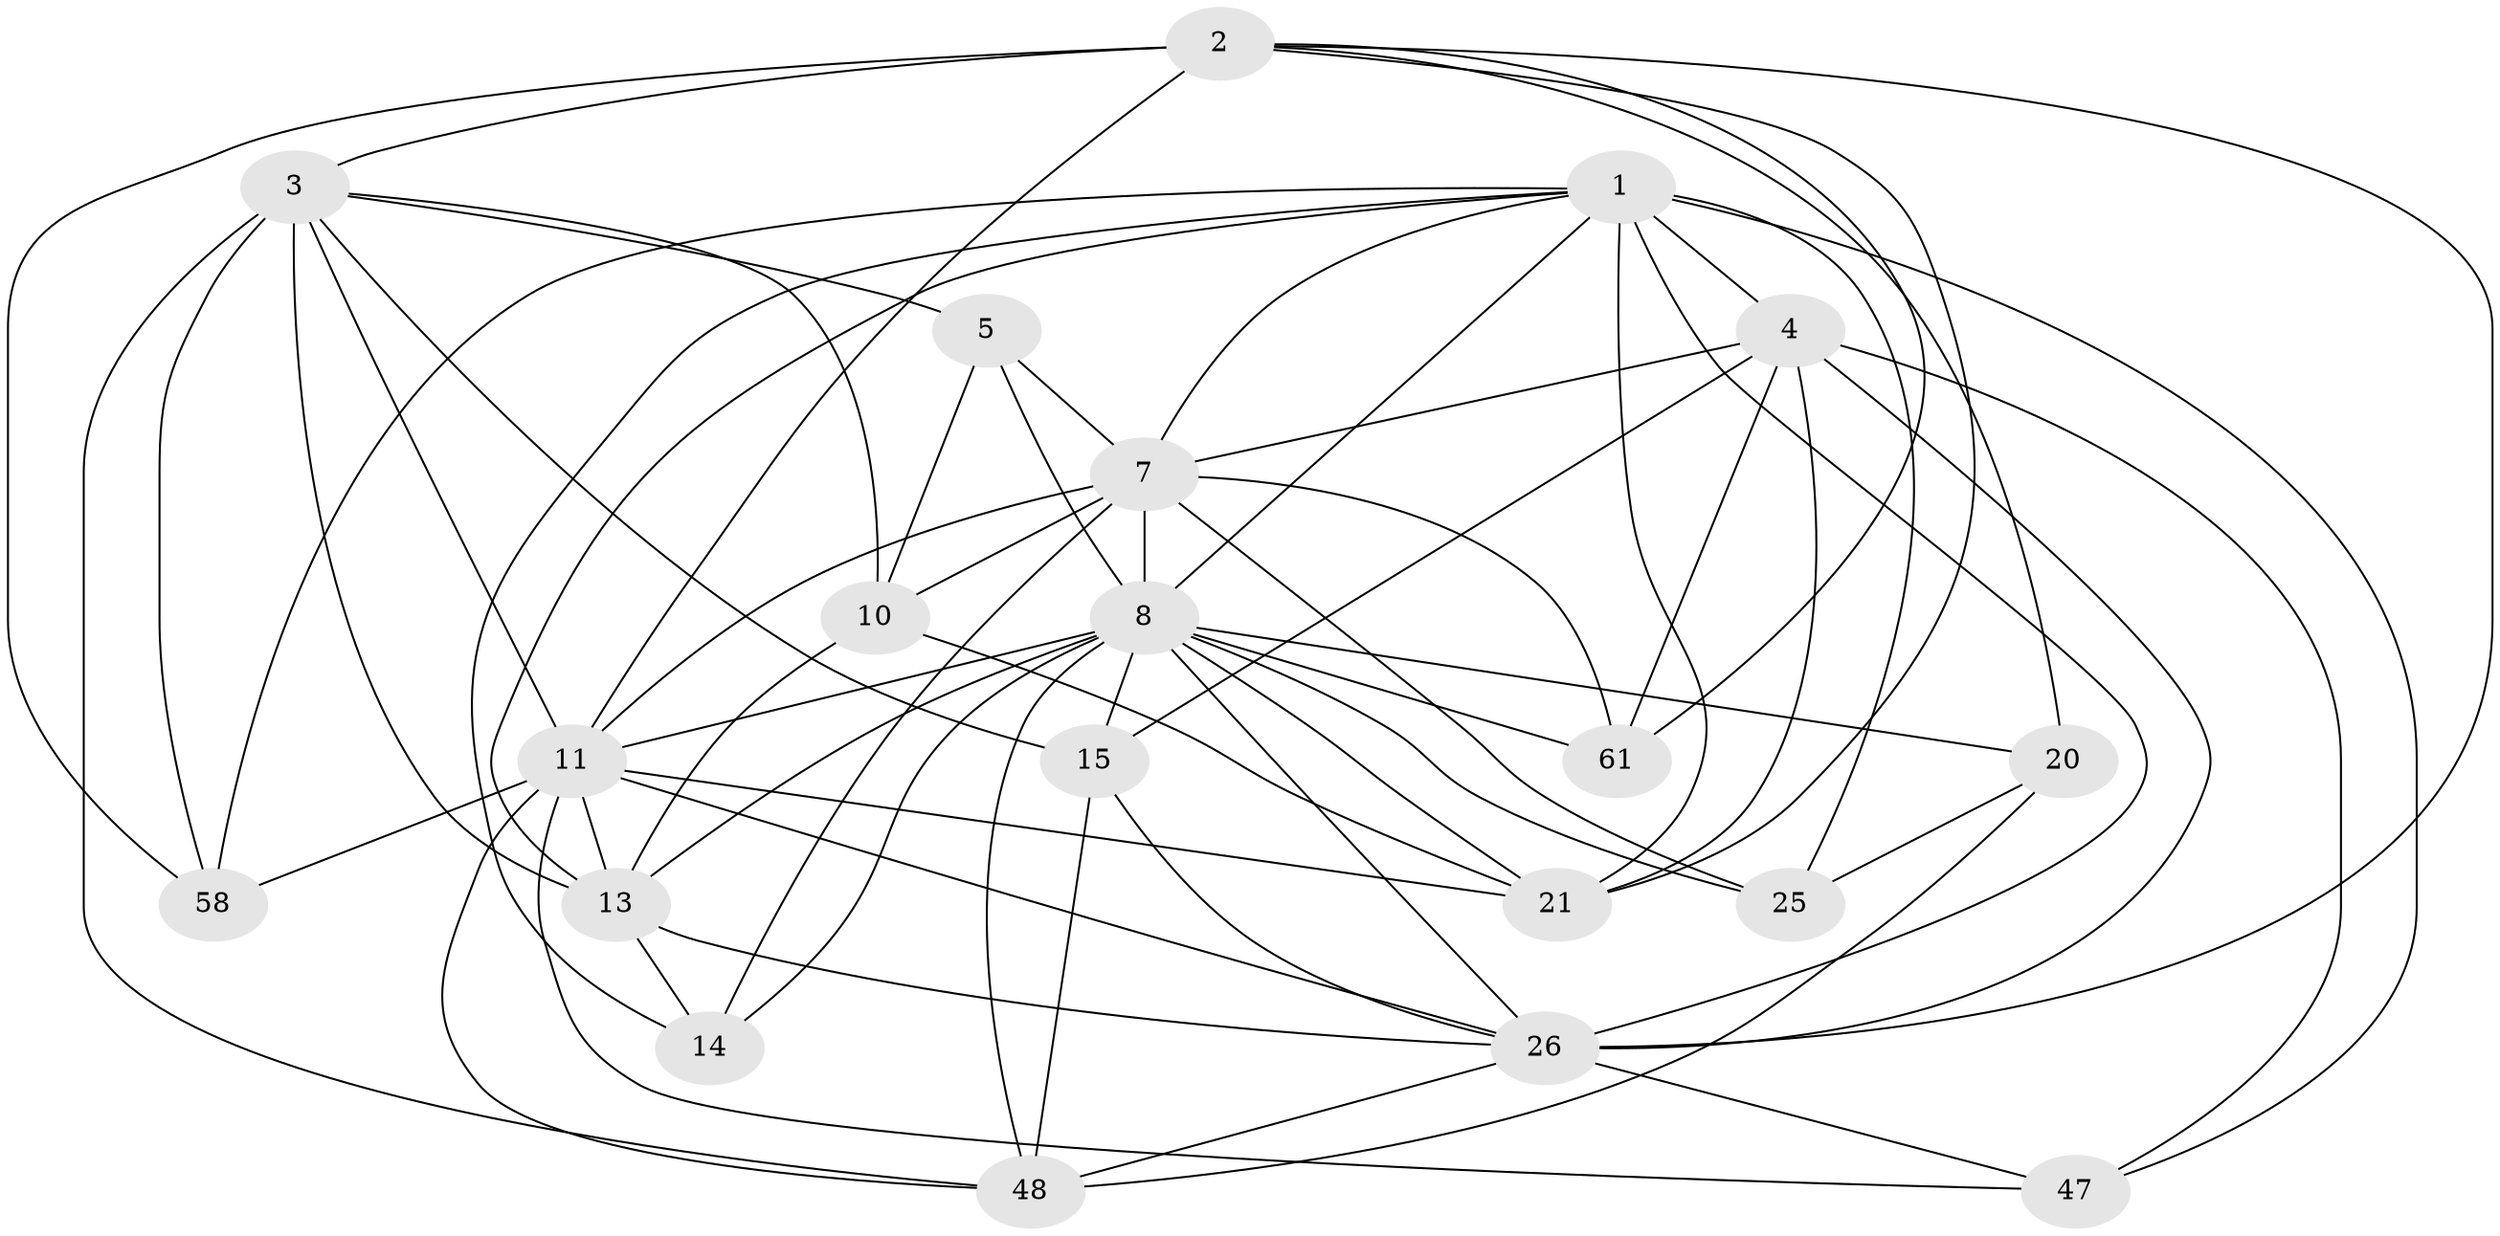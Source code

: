 // original degree distribution, {4: 1.0}
// Generated by graph-tools (version 1.1) at 2025/21/03/04/25 18:21:01]
// undirected, 20 vertices, 65 edges
graph export_dot {
graph [start="1"]
  node [color=gray90,style=filled];
  1 [super="+19+50+41+28"];
  2 [super="+18+27"];
  3 [super="+6+64"];
  4 [super="+35+39+16"];
  5;
  7 [super="+17+43+51"];
  8 [super="+54+9+12"];
  10 [super="+60"];
  11 [super="+34+22+23"];
  13 [super="+55+32"];
  14;
  15 [super="+45"];
  20;
  21 [super="+46"];
  25 [super="+53"];
  26 [super="+42+36+31"];
  47 [super="+57"];
  48 [super="+52+63+56"];
  58;
  61;
  1 -- 4 [weight=3];
  1 -- 47;
  1 -- 26;
  1 -- 58;
  1 -- 25 [weight=2];
  1 -- 13 [weight=2];
  1 -- 14;
  1 -- 21;
  1 -- 7;
  1 -- 8;
  2 -- 21;
  2 -- 20;
  2 -- 11 [weight=2];
  2 -- 58;
  2 -- 61;
  2 -- 26;
  2 -- 3;
  3 -- 58;
  3 -- 5;
  3 -- 10;
  3 -- 13;
  3 -- 15;
  3 -- 11;
  3 -- 48;
  4 -- 61;
  4 -- 26 [weight=3];
  4 -- 47 [weight=2];
  4 -- 21;
  4 -- 7;
  4 -- 15;
  5 -- 10;
  5 -- 7;
  5 -- 8;
  7 -- 25 [weight=2];
  7 -- 61;
  7 -- 8 [weight=2];
  7 -- 10 [weight=2];
  7 -- 14;
  7 -- 11;
  8 -- 13;
  8 -- 11;
  8 -- 25;
  8 -- 21;
  8 -- 61;
  8 -- 14;
  8 -- 15;
  8 -- 48;
  8 -- 20;
  8 -- 26;
  10 -- 13;
  10 -- 21;
  11 -- 47 [weight=2];
  11 -- 26 [weight=2];
  11 -- 58;
  11 -- 21;
  11 -- 48 [weight=2];
  11 -- 13;
  13 -- 14;
  13 -- 26;
  15 -- 48 [weight=2];
  15 -- 26;
  20 -- 48;
  20 -- 25;
  26 -- 47;
  26 -- 48;
}
